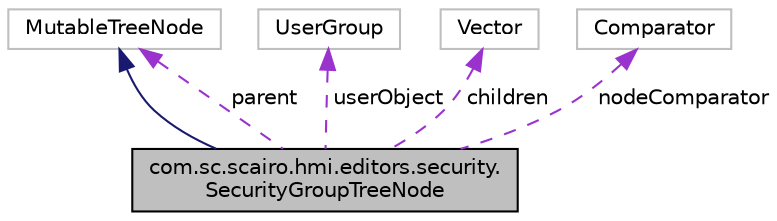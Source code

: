 digraph "com.sc.scairo.hmi.editors.security.SecurityGroupTreeNode"
{
 // LATEX_PDF_SIZE
  edge [fontname="Helvetica",fontsize="10",labelfontname="Helvetica",labelfontsize="10"];
  node [fontname="Helvetica",fontsize="10",shape=record];
  Node1 [label="com.sc.scairo.hmi.editors.security.\lSecurityGroupTreeNode",height=0.2,width=0.4,color="black", fillcolor="grey75", style="filled", fontcolor="black",tooltip=" "];
  Node2 -> Node1 [dir="back",color="midnightblue",fontsize="10",style="solid",fontname="Helvetica"];
  Node2 [label="MutableTreeNode",height=0.2,width=0.4,color="grey75", fillcolor="white", style="filled",tooltip=" "];
  Node2 -> Node1 [dir="back",color="darkorchid3",fontsize="10",style="dashed",label=" parent" ,fontname="Helvetica"];
  Node3 -> Node1 [dir="back",color="darkorchid3",fontsize="10",style="dashed",label=" userObject" ,fontname="Helvetica"];
  Node3 [label="UserGroup",height=0.2,width=0.4,color="grey75", fillcolor="white", style="filled",tooltip=" "];
  Node4 -> Node1 [dir="back",color="darkorchid3",fontsize="10",style="dashed",label=" children" ,fontname="Helvetica"];
  Node4 [label="Vector",height=0.2,width=0.4,color="grey75", fillcolor="white", style="filled",tooltip=" "];
  Node5 -> Node1 [dir="back",color="darkorchid3",fontsize="10",style="dashed",label=" nodeComparator" ,fontname="Helvetica"];
  Node5 [label="Comparator",height=0.2,width=0.4,color="grey75", fillcolor="white", style="filled",tooltip=" "];
}
